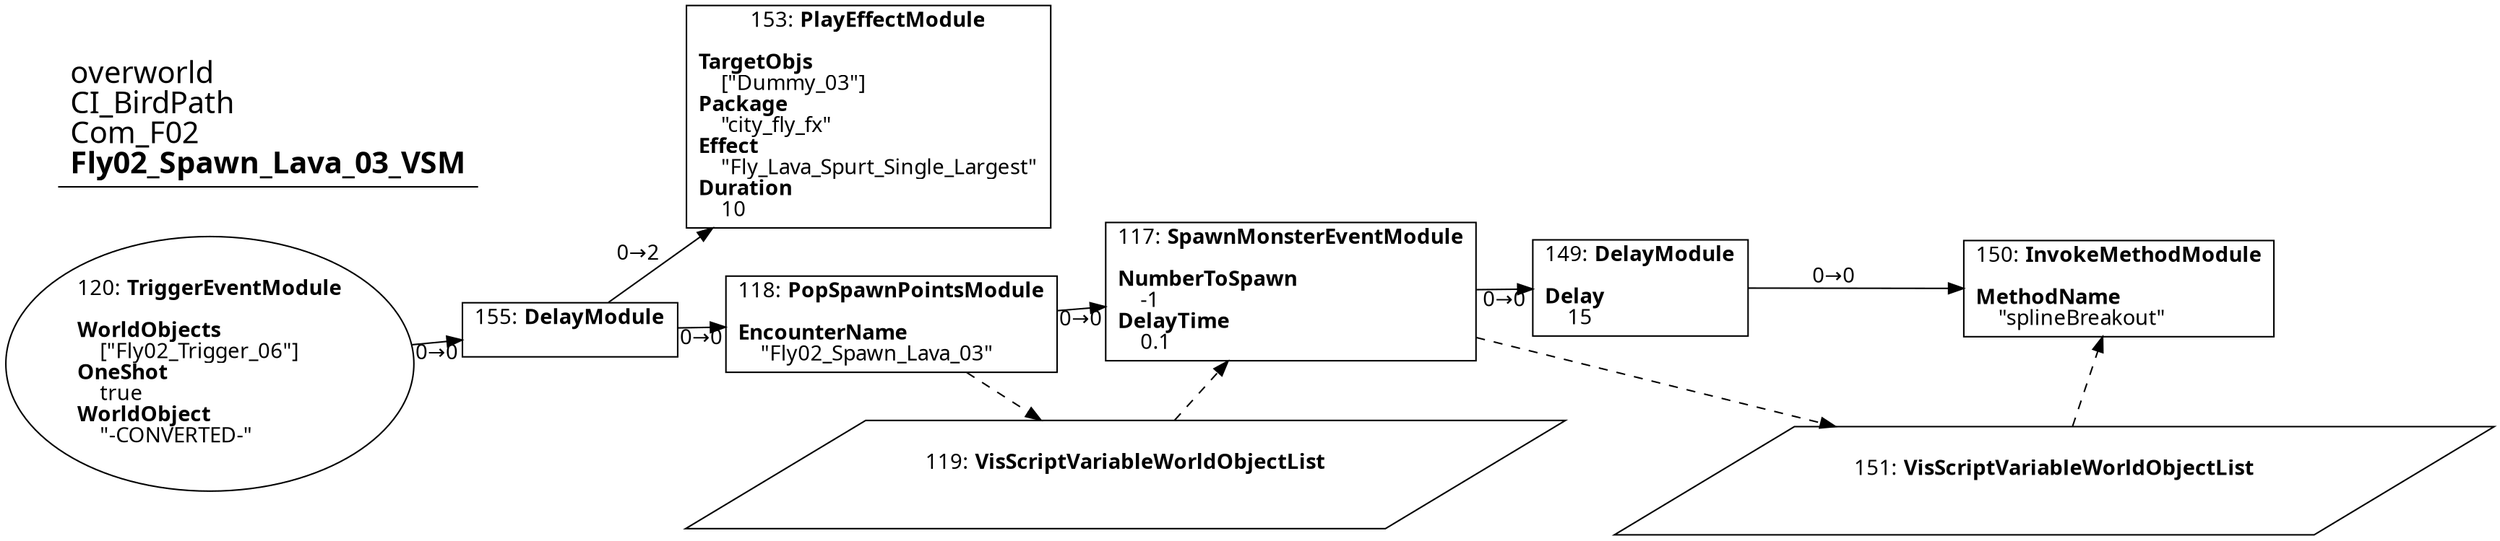 digraph {
    layout = fdp;
    overlap = prism;
    sep = "+16";
    splines = spline;

    node [ shape = box ];

    graph [ fontname = "Segoe UI" ];
    node [ fontname = "Segoe UI" ];
    edge [ fontname = "Segoe UI" ];

    117 [ label = <117: <b>SpawnMonsterEventModule</b><br/><br/><b>NumberToSpawn</b><br align="left"/>    -1<br align="left"/><b>DelayTime</b><br align="left"/>    0.1<br align="left"/>> ];
    117 [ pos = "0.47900003,-2.5660002!" ];
    117 -> 149 [ label = "0→0" ];
    119 -> 117 [ style = dashed ];
    117 -> 151 [ style = dashed ];

    118 [ label = <118: <b>PopSpawnPointsModule</b><br/><br/><b>EncounterName</b><br align="left"/>    &quot;Fly02_Spawn_Lava_03&quot;<br align="left"/>> ];
    118 [ pos = "0.022000002,-2.5660002!" ];
    118 -> 117 [ label = "0→0" ];
    118 -> 119 [ style = dashed ];

    119 [ label = <119: <b>VisScriptVariableWorldObjectList</b><br/><br/>> ];
    119 [ shape = parallelogram ]
    119 [ pos = "0.27600002,-2.686!" ];

    120 [ label = <120: <b>TriggerEventModule</b><br/><br/><b>WorldObjects</b><br align="left"/>    [&quot;Fly02_Trigger_06&quot;]<br align="left"/><b>OneShot</b><br align="left"/>    true<br align="left"/><b>WorldObject</b><br align="left"/>    &quot;-CONVERTED-&quot;<br align="left"/>> ];
    120 [ shape = oval ]
    120 [ pos = "-0.469,-2.565!" ];
    120 -> 155 [ label = "0→0" ];

    149 [ label = <149: <b>DelayModule</b><br/><br/><b>Delay</b><br align="left"/>    15<br align="left"/>> ];
    149 [ pos = "0.79200006,-2.5670002!" ];
    149 -> 150 [ label = "0→0" ];

    150 [ label = <150: <b>InvokeMethodModule</b><br/><br/><b>MethodName</b><br align="left"/>    &quot;splineBreakout&quot;<br align="left"/>> ];
    150 [ pos = "0.97200006,-2.5660002!" ];
    151 -> 150 [ style = dashed ];

    151 [ label = <151: <b>VisScriptVariableWorldObjectList</b><br/><br/>> ];
    151 [ shape = parallelogram ]
    151 [ pos = "0.786,-2.779!" ];

    153 [ label = <153: <b>PlayEffectModule</b><br/><br/><b>TargetObjs</b><br align="left"/>    [&quot;Dummy_03&quot;]<br align="left"/><b>Package</b><br align="left"/>    &quot;city_fly_fx&quot;<br align="left"/><b>Effect</b><br align="left"/>    &quot;Fly_Lava_Spurt_Single_Largest&quot;<br align="left"/><b>Duration</b><br align="left"/>    10<br align="left"/>> ];
    153 [ pos = "0.022000002,-2.411!" ];

    155 [ label = <155: <b>DelayModule</b><br/><br/>> ];
    155 [ pos = "-0.186,-2.565!" ];
    155 -> 118 [ label = "0→0" ];
    155 -> 153 [ label = "0→2" ];

    title [ pos = "-0.47000003,-2.41!" ];
    title [ shape = underline ];
    title [ label = <<font point-size="20">overworld<br align="left"/>CI_BirdPath<br align="left"/>Com_F02<br align="left"/><b>Fly02_Spawn_Lava_03_VSM</b><br align="left"/></font>> ];
}
